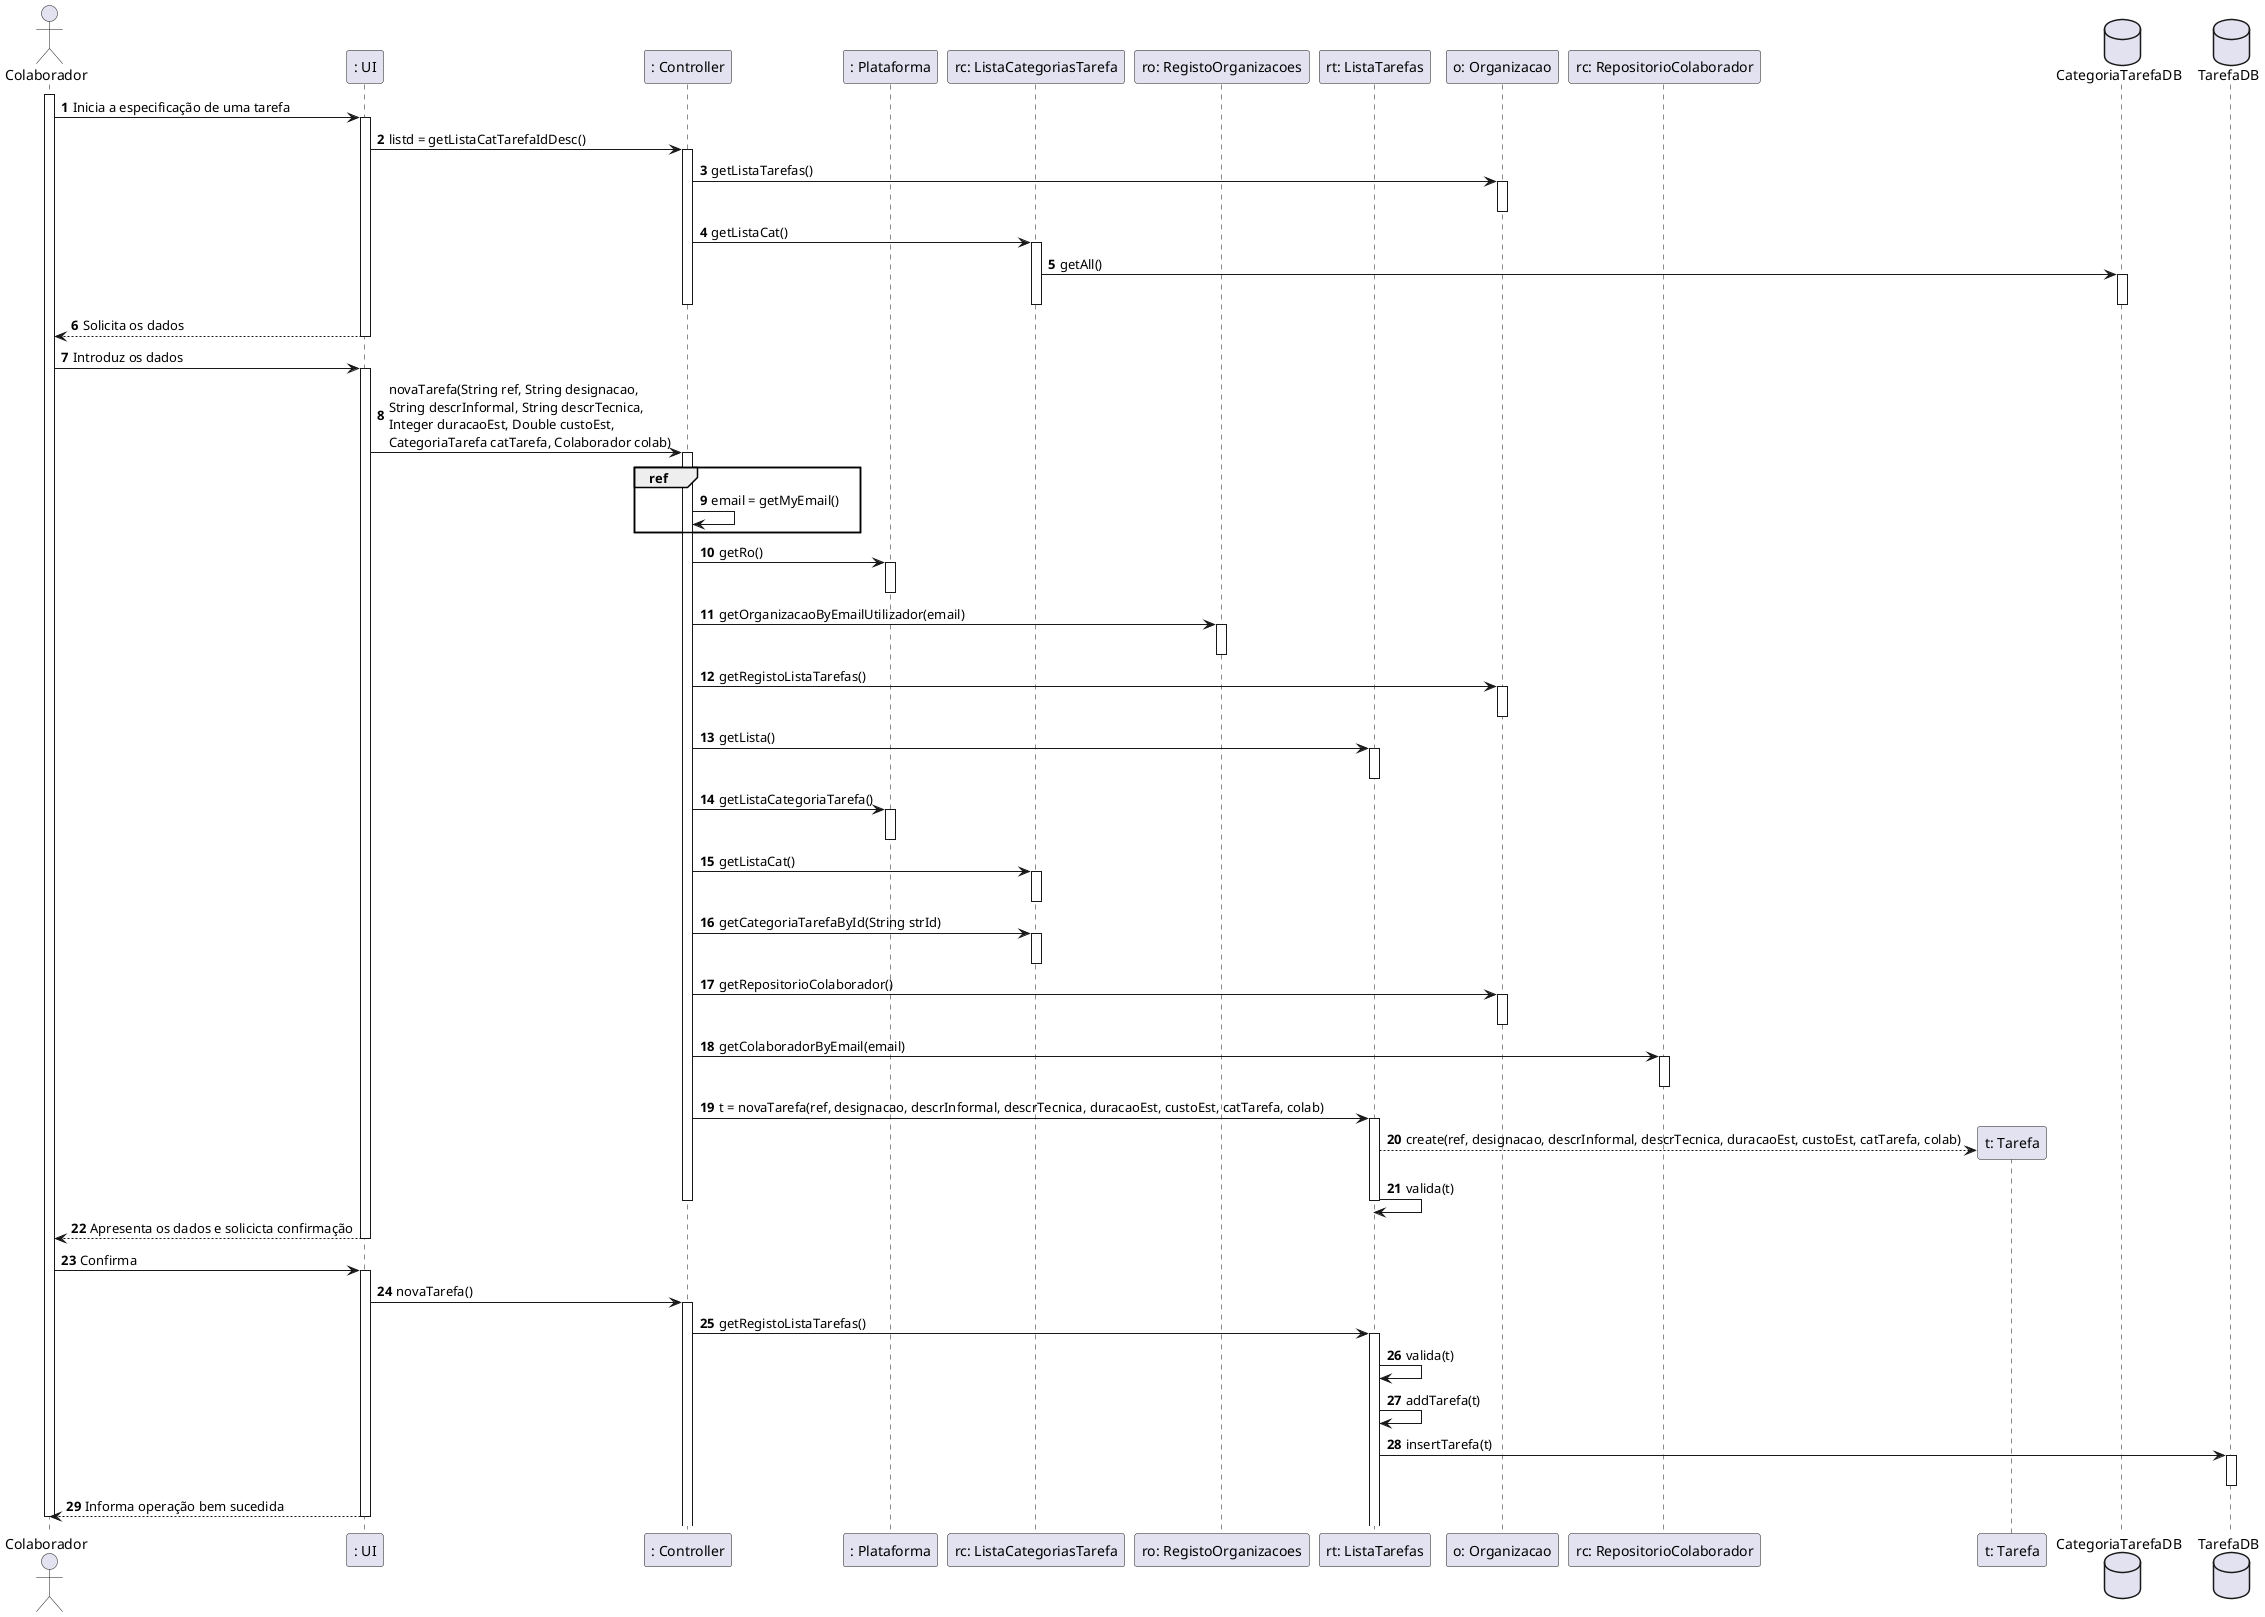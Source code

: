 @startuml
autonumber
actor "Colaborador" as Colab

participant ": UI" as UI
participant ": Controller" as CTRL
participant ": Plataforma" as PLAT
participant "rc: ListaCategoriasTarefa" as Cat
participant "ro: RegistoOrganizacoes" as RO
participant "rt: ListaTarefas" as RT
participant "o: Organizacao" as O
participant "rc: RepositorioColaborador" as RC
participant "t: Tarefa" as TAREFA
database CategoriaTarefaDB as ctDB
database TarefaDB as tafDB

activate Colab
Colab -> UI : Inicia a especificação de uma tarefa

activate UI
UI -> CTRL : listd = getListaCatTarefaIdDesc()

activate CTRL
CTRL -> O : getListaTarefas()
activate O
deactivate O

CTRL -> Cat : getListaCat()
activate Cat
Cat -> ctDB : getAll()
activate ctDB
deactivate ctDB
deactivate Cat

deactivate CTRL

UI --> Colab : Solicita os dados
deactivate UI

Colab -> UI : Introduz os dados
activate UI

UI -> CTRL : novaTarefa(String ref, String designacao, \nString descrInformal, String descrTecnica, \nInteger duracaoEst, Double custoEst, \nCategoriaTarefa catTarefa, Colaborador colab)
activate CTRL

'ref over RC , RO, CTRL'
group ref
        CTRL -> CTRL : email = getMyEmail()
end

CTRL -> PLAT : getRo()
activate PLAT
deactivate PLAT

CTRL -> RO : getOrganizacaoByEmailUtilizador(email)
activate RO
deactivate RO

CTRL -> O : getRegistoListaTarefas()
activate O
deactivate O

CTRL -> RT : getLista()
activate RT
deactivate RT

CTRL -> PLAT : getListaCategoriaTarefa()
activate PLAT
deactivate PLAT

CTRL -> Cat : getListaCat()
activate Cat
deactivate Cat

CTRL -> Cat : getCategoriaTarefaById(String strId)
activate Cat
deactivate Cat

CTRL -> O : getRepositorioColaborador()
activate O
deactivate O

CTRL -> RC : getColaboradorByEmail(email)
activate RC
deactivate RC

CTRL -> RT : t = novaTarefa(ref, designacao, descrInformal, descrTecnica, duracaoEst, custoEst, catTarefa, colab)
activate RT

RT --> TAREFA** : create(ref, designacao, descrInformal, descrTecnica, duracaoEst, custoEst, catTarefa, colab)

RT -> RT : valida(t)
deactivate RT
deactivate CTRL

UI --> Colab : Apresenta os dados e solicicta confirmação
deactivate UI
 
Colab -> UI : Confirma
activate UI

UI -> CTRL : novaTarefa()
activate CTRL

CTRL -> RT : getRegistoListaTarefas()
activate RT

RT -> RT : valida(t)
RT -> RT : addTarefa(t)
RT -> tafDB : insertTarefa(t)
activate tafDB
deactivate tafDB

UI --> Colab : Informa operação bem sucedida

deactivate UI
deactivate Colab

@enduml